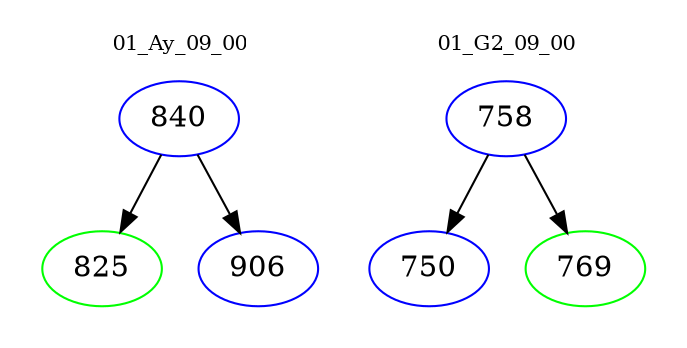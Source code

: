 digraph{
subgraph cluster_0 {
color = white
label = "01_Ay_09_00";
fontsize=10;
T0_840 [label="840", color="blue"]
T0_840 -> T0_825 [color="black"]
T0_825 [label="825", color="green"]
T0_840 -> T0_906 [color="black"]
T0_906 [label="906", color="blue"]
}
subgraph cluster_1 {
color = white
label = "01_G2_09_00";
fontsize=10;
T1_758 [label="758", color="blue"]
T1_758 -> T1_750 [color="black"]
T1_750 [label="750", color="blue"]
T1_758 -> T1_769 [color="black"]
T1_769 [label="769", color="green"]
}
}
